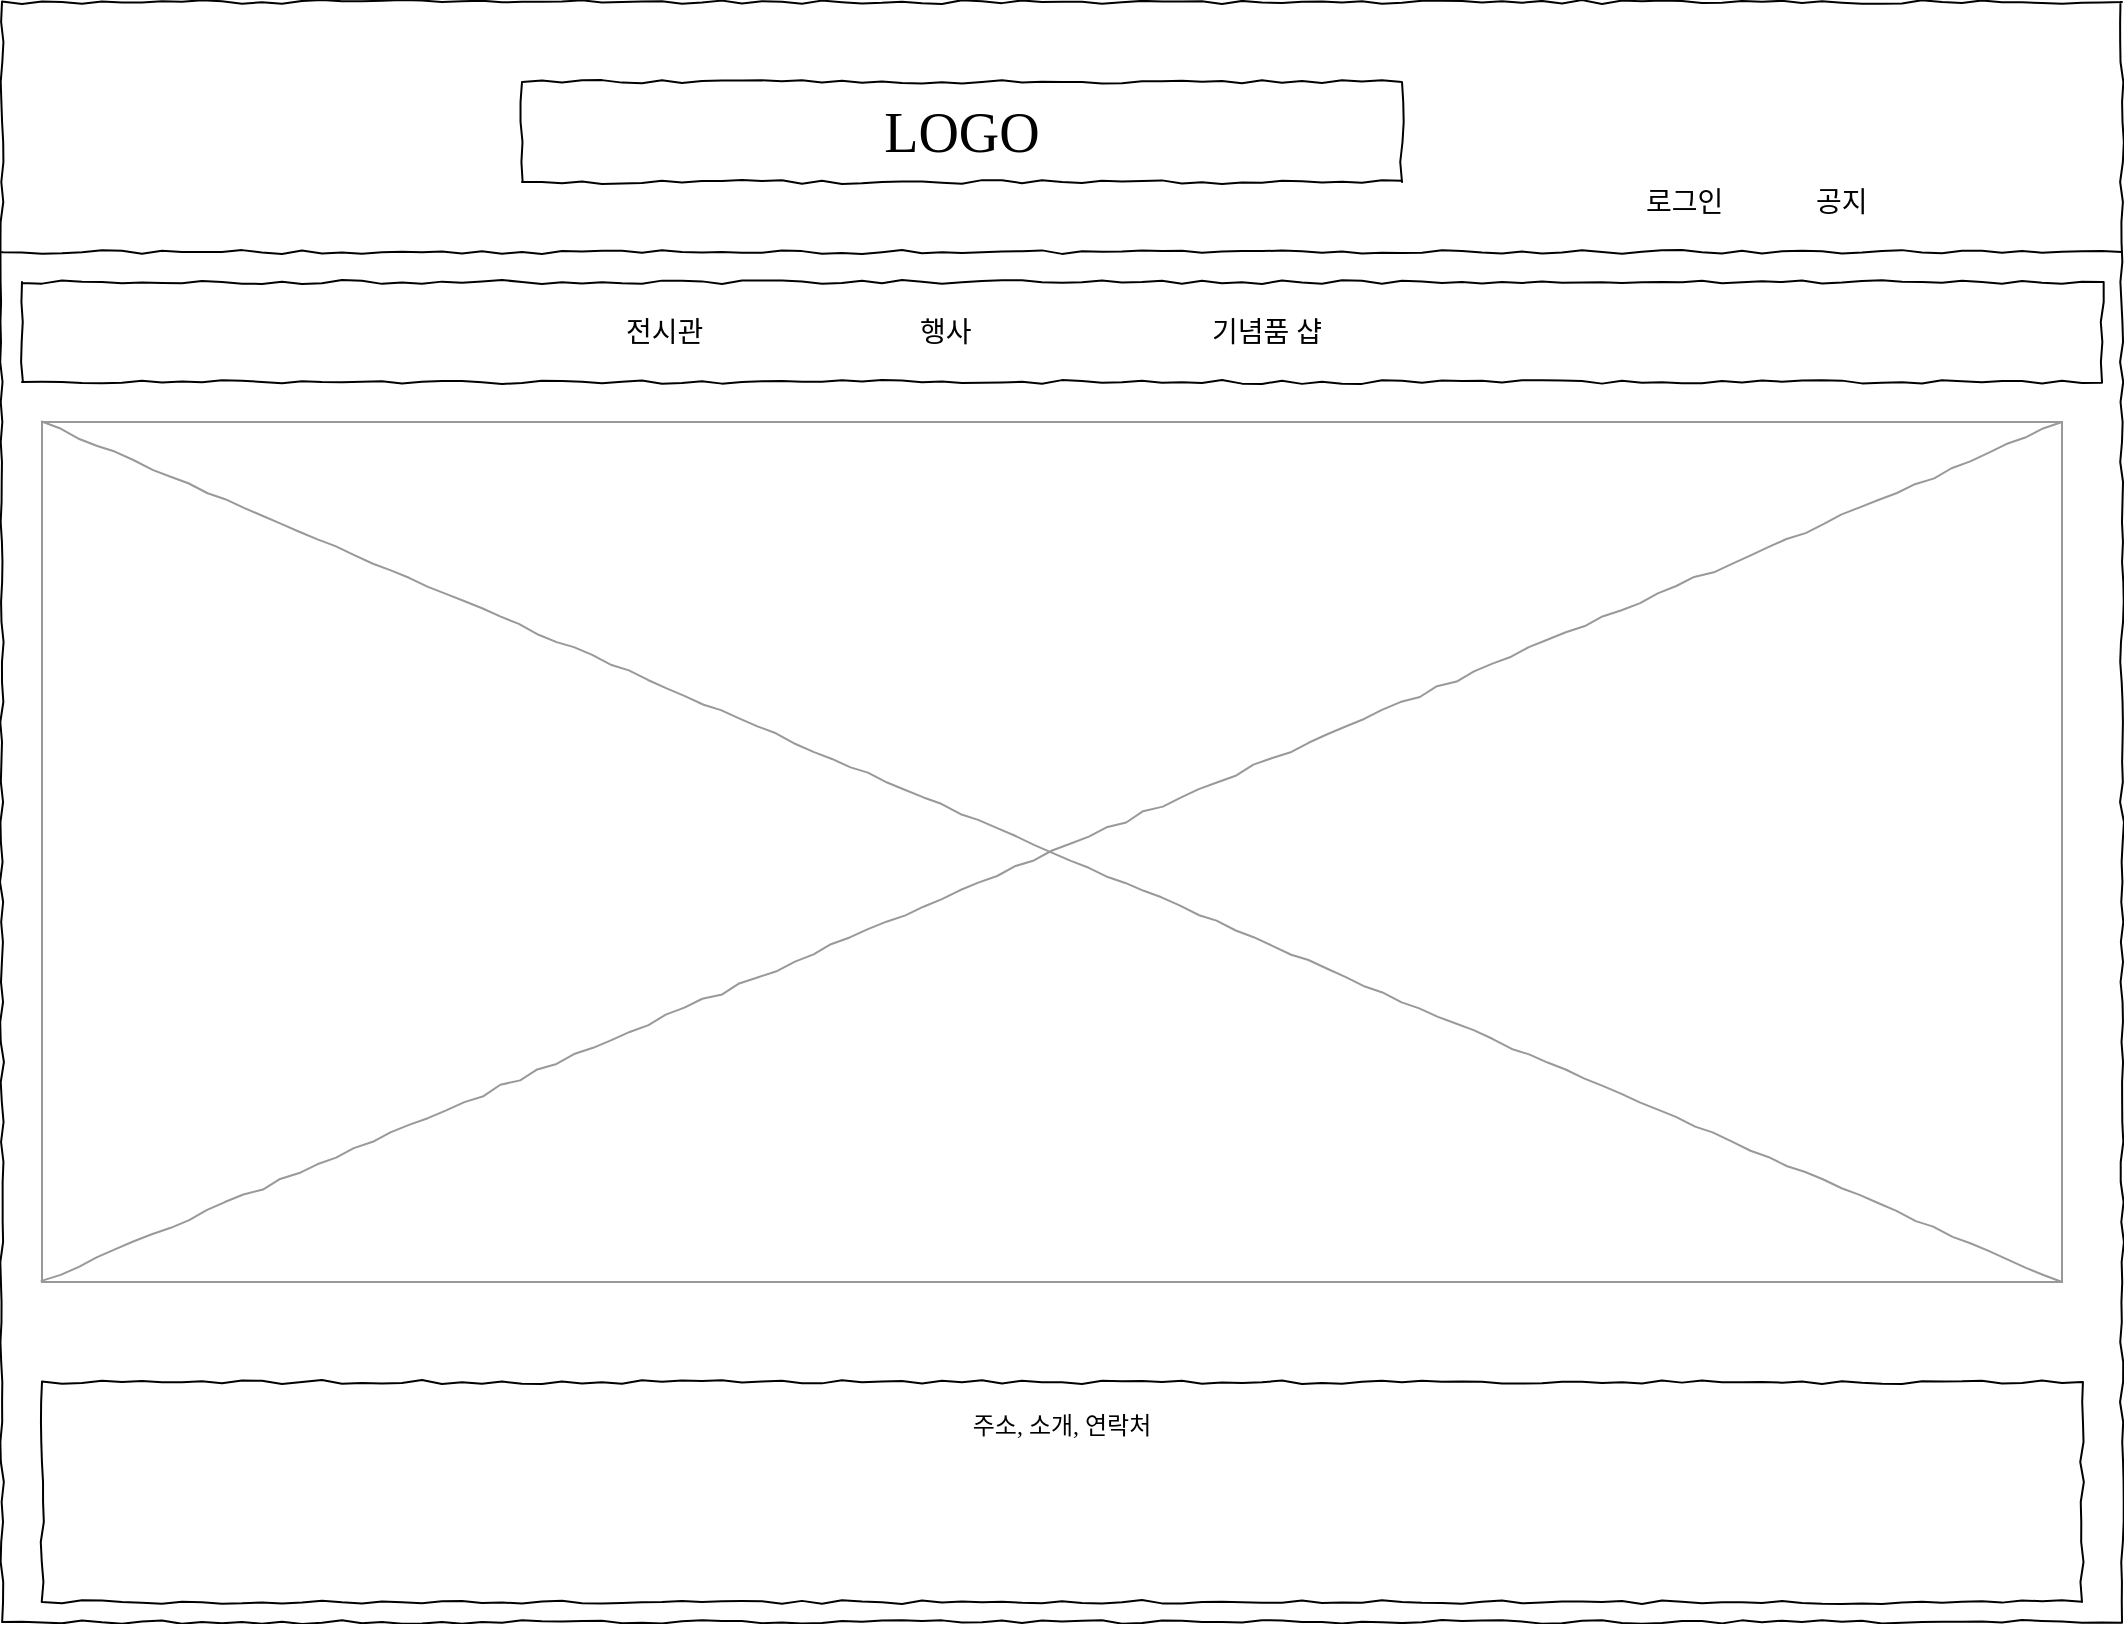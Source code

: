 <mxfile version="13.6.2" type="github">
  <diagram name="Page-1" id="03018318-947c-dd8e-b7a3-06fadd420f32">
    <mxGraphModel dx="1103" dy="567" grid="1" gridSize="10" guides="1" tooltips="1" connect="1" arrows="1" fold="1" page="1" pageScale="1" pageWidth="1100" pageHeight="850" background="#ffffff" math="0" shadow="0">
      <root>
        <mxCell id="0" />
        <mxCell id="1" parent="0" />
        <mxCell id="5CtQlLsoglUcRqlqyjsF-1" value="" style="whiteSpace=wrap;html=1;rounded=0;shadow=0;labelBackgroundColor=none;strokeColor=#000000;strokeWidth=1;fillColor=none;fontFamily=Verdana;fontSize=12;fontColor=#000000;align=center;comic=1;" vertex="1" parent="1">
          <mxGeometry x="20" y="20" width="1060" height="810" as="geometry" />
        </mxCell>
        <mxCell id="5CtQlLsoglUcRqlqyjsF-2" value="LOGO" style="whiteSpace=wrap;html=1;rounded=0;shadow=0;labelBackgroundColor=none;strokeWidth=1;fontFamily=Verdana;fontSize=28;align=center;comic=1;" vertex="1" parent="1">
          <mxGeometry x="280" y="60" width="440" height="50" as="geometry" />
        </mxCell>
        <mxCell id="5CtQlLsoglUcRqlqyjsF-3" value="로그인" style="text;html=1;points=[];align=left;verticalAlign=top;spacingTop=-4;fontSize=14;fontFamily=Verdana" vertex="1" parent="1">
          <mxGeometry x="840" y="110" width="60" height="20" as="geometry" />
        </mxCell>
        <mxCell id="5CtQlLsoglUcRqlqyjsF-4" value="공지" style="text;html=1;points=[];align=left;verticalAlign=top;spacingTop=-4;fontSize=14;fontFamily=Verdana" vertex="1" parent="1">
          <mxGeometry x="925" y="110" width="60" height="20" as="geometry" />
        </mxCell>
        <mxCell id="5CtQlLsoglUcRqlqyjsF-5" value="" style="line;strokeWidth=1;html=1;rounded=0;shadow=0;labelBackgroundColor=none;fillColor=none;fontFamily=Verdana;fontSize=14;fontColor=#000000;align=center;comic=1;" vertex="1" parent="1">
          <mxGeometry x="20" y="140" width="1060" height="10" as="geometry" />
        </mxCell>
        <mxCell id="5CtQlLsoglUcRqlqyjsF-6" value="" style="whiteSpace=wrap;html=1;rounded=0;shadow=0;labelBackgroundColor=none;strokeWidth=1;fillColor=none;fontFamily=Verdana;fontSize=12;align=center;comic=1;" vertex="1" parent="1">
          <mxGeometry x="30" y="160" width="1040" height="50" as="geometry" />
        </mxCell>
        <mxCell id="5CtQlLsoglUcRqlqyjsF-7" value="전시관" style="text;html=1;points=[];align=left;verticalAlign=top;spacingTop=-4;fontSize=14;fontFamily=Verdana" vertex="1" parent="1">
          <mxGeometry x="330" y="175" width="60" height="20" as="geometry" />
        </mxCell>
        <mxCell id="5CtQlLsoglUcRqlqyjsF-8" value="행사" style="text;html=1;points=[];align=left;verticalAlign=top;spacingTop=-4;fontSize=14;fontFamily=Verdana" vertex="1" parent="1">
          <mxGeometry x="477" y="175" width="60" height="20" as="geometry" />
        </mxCell>
        <mxCell id="5CtQlLsoglUcRqlqyjsF-9" value="기념품 샵" style="text;html=1;points=[];align=left;verticalAlign=top;spacingTop=-4;fontSize=14;fontFamily=Verdana" vertex="1" parent="1">
          <mxGeometry x="623" y="175" width="60" height="20" as="geometry" />
        </mxCell>
        <mxCell id="5CtQlLsoglUcRqlqyjsF-10" value="&lt;div style=&quot;text-align: justify&quot;&gt;주소, 소개, 연락처&lt;/div&gt;" style="whiteSpace=wrap;html=1;rounded=0;shadow=0;labelBackgroundColor=none;strokeWidth=1;fillColor=none;fontFamily=Verdana;fontSize=12;align=center;verticalAlign=top;spacing=10;comic=1;" vertex="1" parent="1">
          <mxGeometry x="40" y="710" width="1020" height="110" as="geometry" />
        </mxCell>
        <mxCell id="5CtQlLsoglUcRqlqyjsF-11" value="" style="verticalLabelPosition=bottom;shadow=0;dashed=0;align=center;html=1;verticalAlign=top;strokeWidth=1;shape=mxgraph.mockup.graphics.simpleIcon;strokeColor=#999999;rounded=0;labelBackgroundColor=none;fontFamily=Verdana;fontSize=14;fontColor=#000000;comic=1;" vertex="1" parent="1">
          <mxGeometry x="40" y="230" width="1010" height="430" as="geometry" />
        </mxCell>
      </root>
    </mxGraphModel>
  </diagram>
</mxfile>
